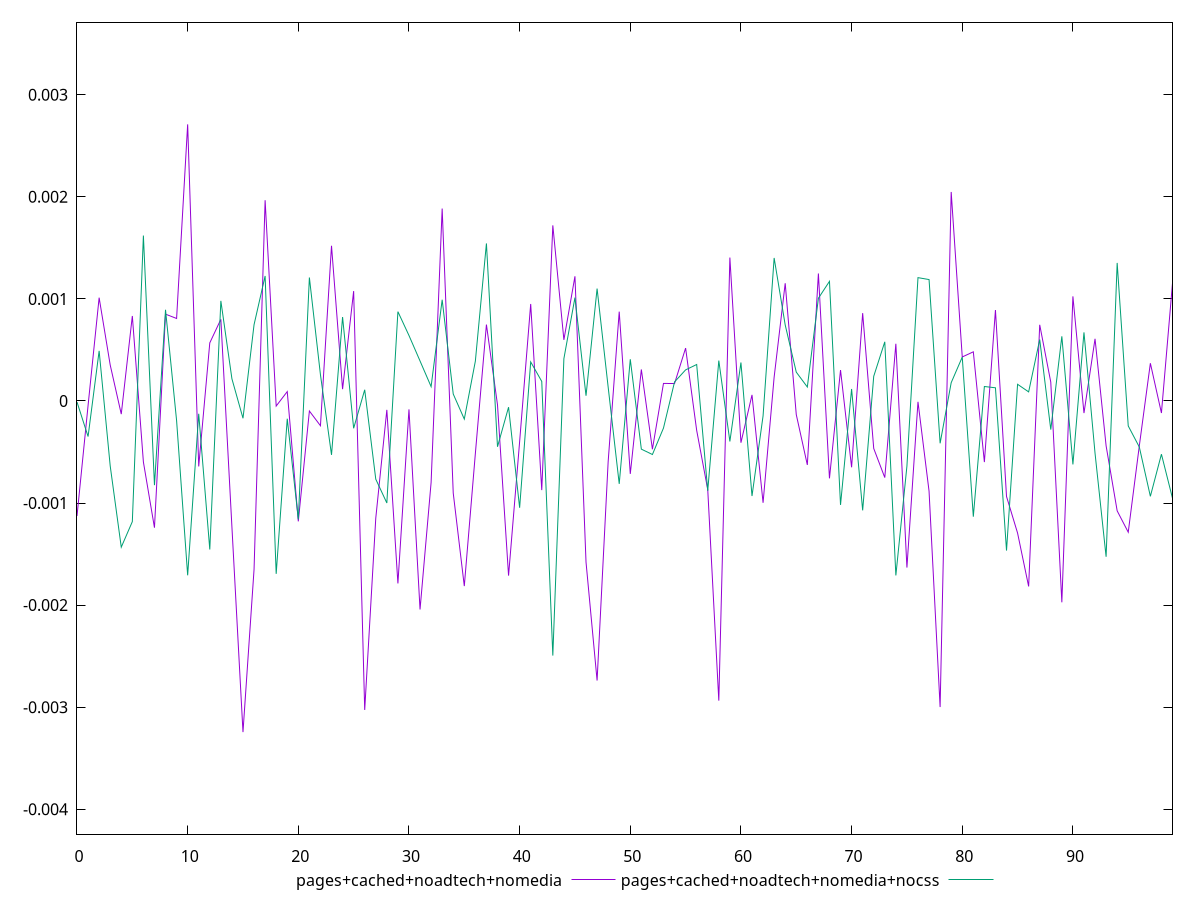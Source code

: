 reset

$pagesCachedNoadtechNomedia <<EOF
0 -0.0011271722670662529
1 -0.000044460275275972316
2 0.0010120478708490763
3 0.0003529559639226626
4 -0.00012876991044428657
5 0.0008329244710546268
6 -0.0005979358470936341
7 -0.0012417347403466358
8 0.0008506161232634001
9 0.0008083993705800813
10 0.0027105895020587507
11 -0.0006416181774631122
12 0.0005693648698800452
13 0.0007999837268870176
14 -0.0012352721257325025
15 -0.0032444980239537237
16 -0.0016509508460393124
17 0.001967134091784883
18 -0.0000497764605827641
19 0.00009196531657308608
20 -0.0011793540620029788
21 -0.00009847914397059562
22 -0.0002425742747443912
23 0.001520659893139916
24 0.00011576181631716507
25 0.0010767746133716984
26 -0.0030276005309517813
27 -0.0011485316489607854
28 -0.00008719655293822816
29 -0.001787874079777698
30 -0.00008214050208801751
31 -0.0020432732445572746
32 -0.0007990431117321775
33 0.001885360099280354
34 -0.0009020850312201341
35 -0.0018139502539178418
36 -0.0005149291034530801
37 0.0007484606713401768
38 -0.000038024254492389185
39 -0.001711558475888996
40 -0.0003987194181635434
41 0.0009506261505989594
42 -0.0008733255220076361
43 0.0017207535044053764
44 0.0005986449475696579
45 0.0012216444015203604
46 -0.0015791685847472779
47 -0.002739373730753292
48 -0.0005957929730962783
49 0.000875348350277342
50 -0.0007147366522752794
51 0.0003085621004514075
52 -0.0004730875348200456
53 0.00017206492048005647
54 0.0001706477429047443
55 0.0005181313237818765
56 -0.000288220874823685
57 -0.0008683522019739256
58 -0.00293668834590566
59 0.0014050385826021065
60 -0.0004089443986218097
61 0.00005963626000653564
62 -0.0009977031549367693
63 0.00023348193195350572
64 0.0011534840135497195
65 -0.0001330528423659874
66 -0.0006265690984809022
67 0.001249173967461633
68 -0.000758313654693362
69 0.0003029330719801918
70 -0.0006499173611787526
71 0.0008606772584121647
72 -0.00046540785556901303
73 -0.0007507875731962674
74 0.0005603808885976094
75 -0.0016324174350840594
76 -0.000008322257405054232
77 -0.0008838771102552953
78 -0.002999127942432335
79 0.002048194646369032
80 0.00043136723147083696
81 0.00048158841020180435
82 -0.0005990195947375341
83 0.0008909466706162739
84 -0.0009358222805978261
85 -0.001294597278337115
86 -0.0018172733625891522
87 0.0007463899564418946
88 0.0001844482287853633
89 -0.001972655194319533
90 0.0010248286354424064
91 -0.00011881189630409874
92 0.0006094088521290905
93 -0.0004395115366608041
94 -0.0010765782461505577
95 -0.0012860271035039414
96 -0.00044057618193583866
97 0.0003696404745894424
98 -0.00011794320468412386
99 0.0011535321455633527
EOF

$pagesCachedNoadtechNomediaNocss <<EOF
0 -0.000010421355753459371
1 -0.0003485875566008878
2 0.0004909545001315962
3 -0.0006359341771853433
4 -0.0014326795886690723
5 -0.0011823785147245635
6 0.0016207967303063287
7 -0.0008252957769846414
8 0.0008935038707884868
9 -0.00019206945927027763
10 -0.0017080674599049494
11 -0.0001256645316132621
12 -0.0014552520008061954
13 0.0009808514833385851
14 0.0002171049502884881
15 -0.00016949724395960984
16 0.0007473608162606338
17 0.0012249387449478955
18 -0.0016937797401530453
19 -0.00017398245572546321
20 -0.0011585721286270444
21 0.0012098398393660058
22 0.00025698489714872654
23 -0.0005282477583832712
24 0.0008224144537239853
25 -0.0002678180872542124
26 0.0001098180680107974
27 -0.0007662875177548601
28 -0.0009998087193581306
29 0.0008750804595378248
30 0.0006416192826774025
31 0.0003917843925396
32 0.00014066960357158042
33 0.0009919506259848665
34 0.00006811652647623068
35 -0.00017742268368885482
36 0.000390638671989052
37 0.0015437312956302408
38 -0.00044870845778529624
39 -0.000060744983451821444
40 -0.0010465283651228286
41 0.00038281042322759195
42 0.00019139210612337254
43 -0.0024952023189295904
44 0.0004146803762276885
45 0.0010127618727798604
46 0.000051450585316742405
47 0.0011011906952876239
48 0.00013670795513268108
49 -0.0008122248796018971
50 0.0004088124838867946
51 -0.00047194985347905337
52 -0.0005247450633754314
53 -0.0002655037063538368
54 0.00018675714530581034
55 0.00030472029506796726
56 0.00035740236714138505
57 -0.0008795628533111832
58 0.00039561335372720883
59 -0.00039683840540837847
60 0.0003769823366005509
61 -0.0009312059326365863
62 -0.00014608220544622962
63 0.0014013773225631187
64 0.00074509569725279
65 0.00028264793028035526
66 0.00013688143390559875
67 0.0010066809185858173
68 0.0011720674882484115
69 -0.001018643305294903
70 0.00011718150770405056
71 -0.0010721533336601253
72 0.00024195030629690085
73 0.0005798375554409762
74 -0.0017096075964507184
75 -0.0006385091172832035
76 0.0012085563553572876
77 0.0011896808279237337
78 -0.0004148026427960805
79 0.00017888929734730664
80 0.0004297366906315991
81 -0.0011337162896463305
82 0.00014180381350892835
83 0.00012916537829039121
84 -0.0014660724556067651
85 0.00016351044009596527
86 0.00008898796189673596
87 0.0006021094948957306
88 -0.00028050645614343116
89 0.000633241246026732
90 -0.0006216345117198597
91 0.0006721464240990238
92 -0.0005121070412922535
93 -0.0015266167540474774
94 0.0013526921260294921
95 -0.0002445606166743497
96 -0.0004509562366869724
97 -0.0009343209511971318
98 -0.0005214051899862127
99 -0.0009531212473437633
EOF

set key outside below
set xrange [0:99]
set yrange [-0.004244498023953724:0.0037105895020587507]
set trange [-0.004244498023953724:0.0037105895020587507]
set terminal svg size 640, 520 enhanced background rgb 'white'
set output "report_00009_2021-02-08T22-37-41.559Z/meta/pScore-difference/comparison/line/3_vs_4.svg"

plot $pagesCachedNoadtechNomedia title "pages+cached+noadtech+nomedia" with line, \
     $pagesCachedNoadtechNomediaNocss title "pages+cached+noadtech+nomedia+nocss" with line

reset
